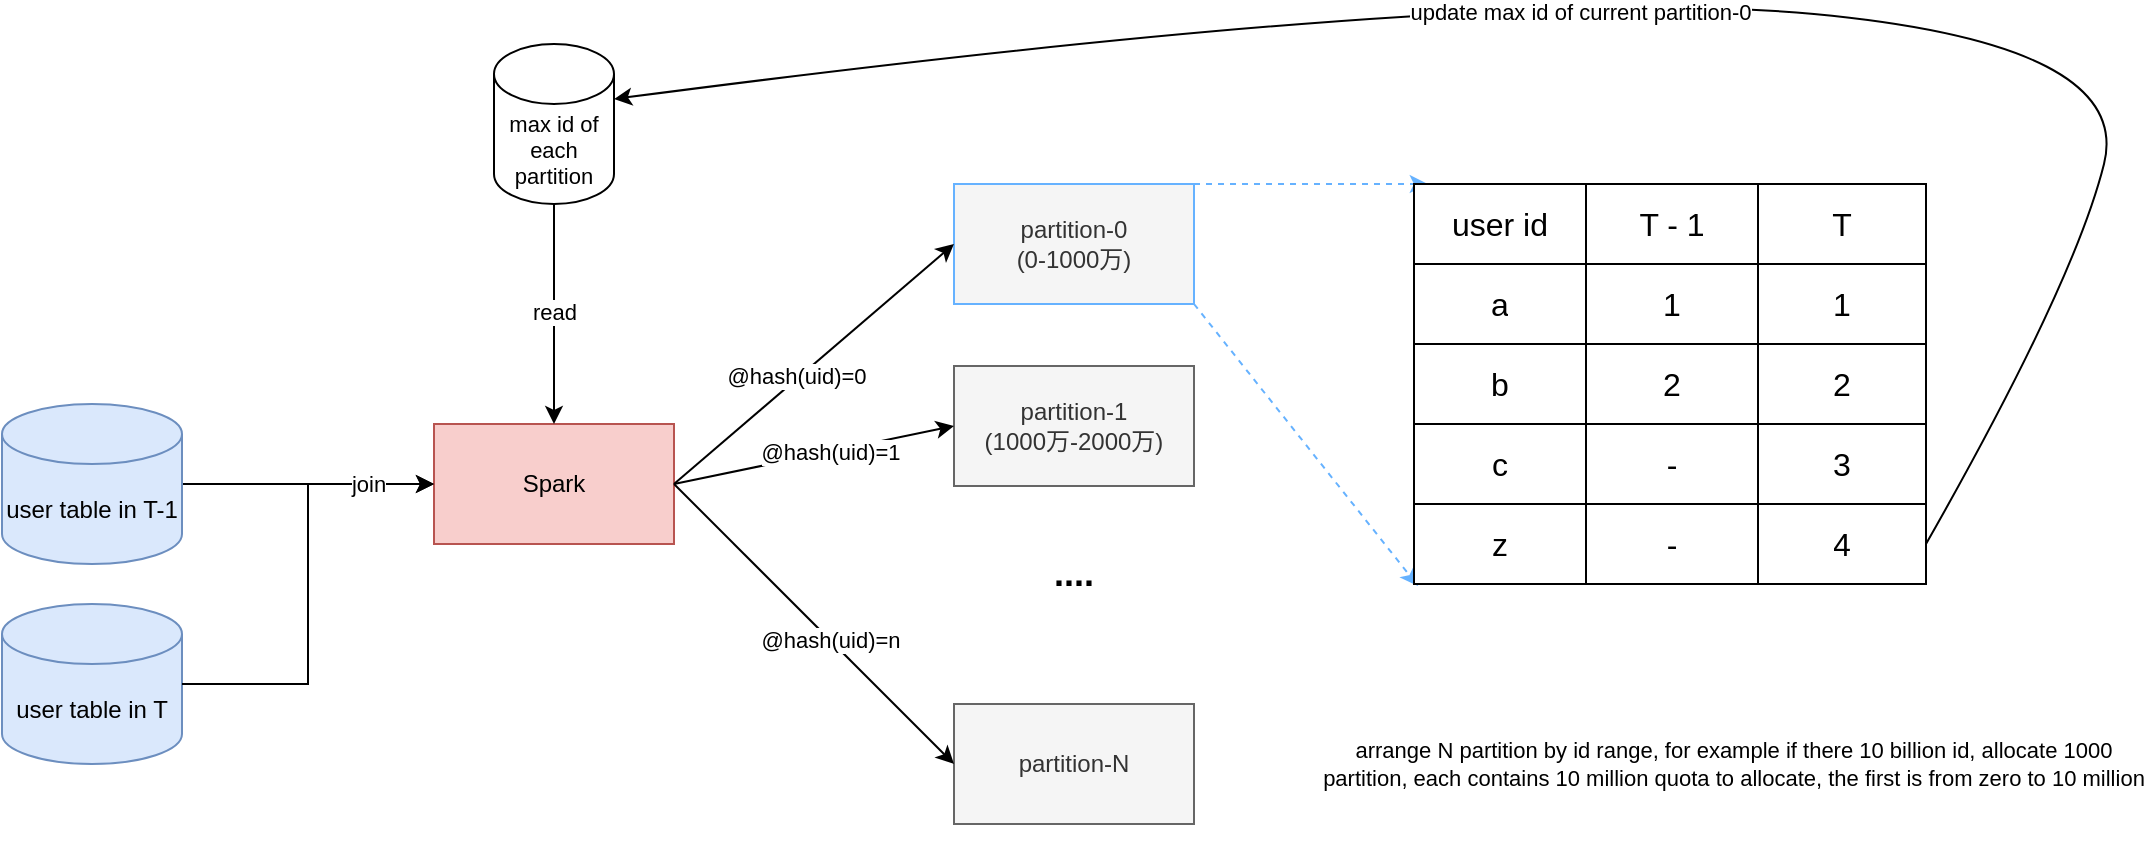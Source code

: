 <mxfile version="22.0.8" type="github">
  <diagram name="第 1 页" id="pNKtV9i5idALMb_1IJTa">
    <mxGraphModel dx="1157" dy="1990" grid="1" gridSize="10" guides="1" tooltips="1" connect="1" arrows="1" fold="1" page="1" pageScale="1" pageWidth="827" pageHeight="1169" math="0" shadow="0">
      <root>
        <mxCell id="0" />
        <mxCell id="1" parent="0" />
        <mxCell id="xP7t9rCbfKgVJXpDtNM3-1" value="Spark" style="rounded=0;whiteSpace=wrap;html=1;fillColor=#f8cecc;strokeColor=#b85450;" vertex="1" parent="1">
          <mxGeometry x="240" y="210" width="120" height="60" as="geometry" />
        </mxCell>
        <mxCell id="xP7t9rCbfKgVJXpDtNM3-2" value="" style="edgeStyle=orthogonalEdgeStyle;rounded=0;orthogonalLoop=1;jettySize=auto;html=1;" edge="1" parent="1" source="xP7t9rCbfKgVJXpDtNM3-3" target="xP7t9rCbfKgVJXpDtNM3-1">
          <mxGeometry relative="1" as="geometry" />
        </mxCell>
        <mxCell id="xP7t9rCbfKgVJXpDtNM3-3" value="user table in T-1" style="shape=cylinder3;whiteSpace=wrap;html=1;boundedLbl=1;backgroundOutline=1;size=15;fillColor=#dae8fc;strokeColor=#6c8ebf;" vertex="1" parent="1">
          <mxGeometry x="24" y="200" width="90" height="80" as="geometry" />
        </mxCell>
        <mxCell id="xP7t9rCbfKgVJXpDtNM3-4" value="partition-0&lt;br&gt;(0-1000万)" style="rounded=0;whiteSpace=wrap;html=1;fillColor=#f5f5f5;fontColor=#333333;strokeColor=#66B2FF;" vertex="1" parent="1">
          <mxGeometry x="500" y="90" width="120" height="60" as="geometry" />
        </mxCell>
        <mxCell id="xP7t9rCbfKgVJXpDtNM3-5" value="partition-1&lt;br&gt;(1000万-2000万)" style="rounded=0;whiteSpace=wrap;html=1;fillColor=#f5f5f5;fontColor=#333333;strokeColor=#666666;" vertex="1" parent="1">
          <mxGeometry x="500" y="181" width="120" height="60" as="geometry" />
        </mxCell>
        <mxCell id="xP7t9rCbfKgVJXpDtNM3-6" value="partition-N" style="rounded=0;whiteSpace=wrap;html=1;fillColor=#f5f5f5;fontColor=#333333;strokeColor=#666666;" vertex="1" parent="1">
          <mxGeometry x="500" y="350" width="120" height="60" as="geometry" />
        </mxCell>
        <mxCell id="xP7t9rCbfKgVJXpDtNM3-7" value="&lt;b&gt;&lt;font style=&quot;font-size: 18px;&quot;&gt;....&lt;/font&gt;&lt;/b&gt;" style="text;html=1;strokeColor=none;fillColor=none;align=center;verticalAlign=middle;whiteSpace=wrap;rounded=0;" vertex="1" parent="1">
          <mxGeometry x="530" y="270" width="60" height="30" as="geometry" />
        </mxCell>
        <mxCell id="xP7t9rCbfKgVJXpDtNM3-8" value="" style="endArrow=classic;html=1;rounded=0;fontSize=11;entryX=0;entryY=0.5;entryDx=0;entryDy=0;exitX=1;exitY=0.5;exitDx=0;exitDy=0;" edge="1" parent="1" source="xP7t9rCbfKgVJXpDtNM3-1" target="xP7t9rCbfKgVJXpDtNM3-4">
          <mxGeometry width="50" height="50" relative="1" as="geometry">
            <mxPoint x="350" y="420" as="sourcePoint" />
            <mxPoint x="400" y="370" as="targetPoint" />
          </mxGeometry>
        </mxCell>
        <mxCell id="xP7t9rCbfKgVJXpDtNM3-9" value="@hash(uid)=0" style="edgeLabel;html=1;align=center;verticalAlign=middle;resizable=0;points=[];fontSize=11;" vertex="1" connectable="0" parent="xP7t9rCbfKgVJXpDtNM3-8">
          <mxGeometry x="-0.116" y="1" relative="1" as="geometry">
            <mxPoint as="offset" />
          </mxGeometry>
        </mxCell>
        <mxCell id="xP7t9rCbfKgVJXpDtNM3-10" value="" style="endArrow=classic;html=1;rounded=0;fontSize=11;entryX=0;entryY=0.5;entryDx=0;entryDy=0;exitX=1;exitY=0.5;exitDx=0;exitDy=0;" edge="1" parent="1" source="xP7t9rCbfKgVJXpDtNM3-1" target="xP7t9rCbfKgVJXpDtNM3-5">
          <mxGeometry width="50" height="50" relative="1" as="geometry">
            <mxPoint x="370" y="250" as="sourcePoint" />
            <mxPoint x="530" y="130" as="targetPoint" />
          </mxGeometry>
        </mxCell>
        <mxCell id="xP7t9rCbfKgVJXpDtNM3-11" value="@hash(uid)=1" style="edgeLabel;html=1;align=center;verticalAlign=middle;resizable=0;points=[];fontSize=11;" vertex="1" connectable="0" parent="xP7t9rCbfKgVJXpDtNM3-10">
          <mxGeometry x="0.112" relative="1" as="geometry">
            <mxPoint as="offset" />
          </mxGeometry>
        </mxCell>
        <mxCell id="xP7t9rCbfKgVJXpDtNM3-12" value="" style="endArrow=classic;html=1;rounded=0;fontSize=11;entryX=0;entryY=0.5;entryDx=0;entryDy=0;exitX=1;exitY=0.5;exitDx=0;exitDy=0;" edge="1" parent="1" source="xP7t9rCbfKgVJXpDtNM3-1" target="xP7t9rCbfKgVJXpDtNM3-6">
          <mxGeometry width="50" height="50" relative="1" as="geometry">
            <mxPoint x="370" y="250" as="sourcePoint" />
            <mxPoint x="530" y="210" as="targetPoint" />
          </mxGeometry>
        </mxCell>
        <mxCell id="xP7t9rCbfKgVJXpDtNM3-13" value="@hash(uid)=n" style="edgeLabel;html=1;align=center;verticalAlign=middle;resizable=0;points=[];fontSize=11;" vertex="1" connectable="0" parent="xP7t9rCbfKgVJXpDtNM3-12">
          <mxGeometry x="0.112" relative="1" as="geometry">
            <mxPoint as="offset" />
          </mxGeometry>
        </mxCell>
        <mxCell id="xP7t9rCbfKgVJXpDtNM3-14" value="user table in T" style="shape=cylinder3;whiteSpace=wrap;html=1;boundedLbl=1;backgroundOutline=1;size=15;fillColor=#dae8fc;strokeColor=#6c8ebf;" vertex="1" parent="1">
          <mxGeometry x="24" y="300" width="90" height="80" as="geometry" />
        </mxCell>
        <mxCell id="xP7t9rCbfKgVJXpDtNM3-15" value="" style="edgeStyle=orthogonalEdgeStyle;rounded=0;orthogonalLoop=1;jettySize=auto;html=1;entryX=0;entryY=0.5;entryDx=0;entryDy=0;" edge="1" parent="1" source="xP7t9rCbfKgVJXpDtNM3-14" target="xP7t9rCbfKgVJXpDtNM3-1">
          <mxGeometry relative="1" as="geometry">
            <mxPoint x="150" y="250" as="sourcePoint" />
            <mxPoint x="250" y="250" as="targetPoint" />
          </mxGeometry>
        </mxCell>
        <mxCell id="xP7t9rCbfKgVJXpDtNM3-16" value="join" style="edgeLabel;html=1;align=center;verticalAlign=middle;resizable=0;points=[];fontSize=11;" vertex="1" connectable="0" parent="xP7t9rCbfKgVJXpDtNM3-15">
          <mxGeometry x="0.708" relative="1" as="geometry">
            <mxPoint as="offset" />
          </mxGeometry>
        </mxCell>
        <mxCell id="xP7t9rCbfKgVJXpDtNM3-17" value="arrange N partition by id range, for example if there 10 billion id, allocate 1000 partition, each contains 10 million quota to allocate, the first is from zero to 10 million" style="text;html=1;strokeColor=none;fillColor=none;align=center;verticalAlign=middle;whiteSpace=wrap;rounded=0;fontSize=11;" vertex="1" parent="1">
          <mxGeometry x="680" y="340" width="420" height="80" as="geometry" />
        </mxCell>
        <mxCell id="xP7t9rCbfKgVJXpDtNM3-19" value="" style="endArrow=classic;html=1;rounded=0;fontSize=11;exitX=1;exitY=0;exitDx=0;exitDy=0;dashed=1;entryX=0.027;entryY=0;entryDx=0;entryDy=0;entryPerimeter=0;strokeColor=#66B2FF;" edge="1" parent="1" source="xP7t9rCbfKgVJXpDtNM3-4" target="xP7t9rCbfKgVJXpDtNM3-22">
          <mxGeometry width="50" height="50" relative="1" as="geometry">
            <mxPoint x="670" y="90" as="sourcePoint" />
            <mxPoint x="720" y="140" as="targetPoint" />
          </mxGeometry>
        </mxCell>
        <mxCell id="xP7t9rCbfKgVJXpDtNM3-20" value="" style="endArrow=classic;html=1;rounded=0;fontSize=11;exitX=1;exitY=1;exitDx=0;exitDy=0;entryX=0.008;entryY=1.025;entryDx=0;entryDy=0;entryPerimeter=0;dashed=1;strokeColor=#66B2FF;" edge="1" parent="1" source="xP7t9rCbfKgVJXpDtNM3-4" target="xP7t9rCbfKgVJXpDtNM3-38">
          <mxGeometry width="50" height="50" relative="1" as="geometry">
            <mxPoint x="660" y="330" as="sourcePoint" />
            <mxPoint x="710" y="280" as="targetPoint" />
          </mxGeometry>
        </mxCell>
        <mxCell id="xP7t9rCbfKgVJXpDtNM3-21" value="" style="shape=table;startSize=0;container=1;collapsible=0;childLayout=tableLayout;fontSize=16;strokeColor=#000000;" vertex="1" parent="1">
          <mxGeometry x="730" y="90" width="256" height="200" as="geometry" />
        </mxCell>
        <mxCell id="xP7t9rCbfKgVJXpDtNM3-22" value="" style="shape=tableRow;horizontal=0;startSize=0;swimlaneHead=0;swimlaneBody=0;strokeColor=inherit;top=0;left=0;bottom=0;right=0;collapsible=0;dropTarget=0;fillColor=none;points=[[0,0.5],[1,0.5]];portConstraint=eastwest;fontSize=16;" vertex="1" parent="xP7t9rCbfKgVJXpDtNM3-21">
          <mxGeometry width="256" height="40" as="geometry" />
        </mxCell>
        <mxCell id="xP7t9rCbfKgVJXpDtNM3-23" value="user id" style="shape=partialRectangle;html=1;whiteSpace=wrap;connectable=0;strokeColor=inherit;overflow=hidden;fillColor=none;top=0;left=0;bottom=0;right=0;pointerEvents=1;fontSize=16;" vertex="1" parent="xP7t9rCbfKgVJXpDtNM3-22">
          <mxGeometry width="86" height="40" as="geometry">
            <mxRectangle width="86" height="40" as="alternateBounds" />
          </mxGeometry>
        </mxCell>
        <mxCell id="xP7t9rCbfKgVJXpDtNM3-24" value="T - 1" style="shape=partialRectangle;html=1;whiteSpace=wrap;connectable=0;strokeColor=inherit;overflow=hidden;fillColor=none;top=0;left=0;bottom=0;right=0;pointerEvents=1;fontSize=16;" vertex="1" parent="xP7t9rCbfKgVJXpDtNM3-22">
          <mxGeometry x="86" width="86" height="40" as="geometry">
            <mxRectangle width="86" height="40" as="alternateBounds" />
          </mxGeometry>
        </mxCell>
        <mxCell id="xP7t9rCbfKgVJXpDtNM3-25" value="T" style="shape=partialRectangle;html=1;whiteSpace=wrap;connectable=0;strokeColor=inherit;overflow=hidden;fillColor=none;top=0;left=0;bottom=0;right=0;pointerEvents=1;fontSize=16;" vertex="1" parent="xP7t9rCbfKgVJXpDtNM3-22">
          <mxGeometry x="172" width="84" height="40" as="geometry">
            <mxRectangle width="84" height="40" as="alternateBounds" />
          </mxGeometry>
        </mxCell>
        <mxCell id="xP7t9rCbfKgVJXpDtNM3-26" value="" style="shape=tableRow;horizontal=0;startSize=0;swimlaneHead=0;swimlaneBody=0;strokeColor=inherit;top=0;left=0;bottom=0;right=0;collapsible=0;dropTarget=0;fillColor=none;points=[[0,0.5],[1,0.5]];portConstraint=eastwest;fontSize=16;" vertex="1" parent="xP7t9rCbfKgVJXpDtNM3-21">
          <mxGeometry y="40" width="256" height="40" as="geometry" />
        </mxCell>
        <mxCell id="xP7t9rCbfKgVJXpDtNM3-27" value="a" style="shape=partialRectangle;html=1;whiteSpace=wrap;connectable=0;strokeColor=inherit;overflow=hidden;fillColor=none;top=0;left=0;bottom=0;right=0;pointerEvents=1;fontSize=16;" vertex="1" parent="xP7t9rCbfKgVJXpDtNM3-26">
          <mxGeometry width="86" height="40" as="geometry">
            <mxRectangle width="86" height="40" as="alternateBounds" />
          </mxGeometry>
        </mxCell>
        <mxCell id="xP7t9rCbfKgVJXpDtNM3-28" value="1" style="shape=partialRectangle;html=1;whiteSpace=wrap;connectable=0;strokeColor=inherit;overflow=hidden;fillColor=none;top=0;left=0;bottom=0;right=0;pointerEvents=1;fontSize=16;" vertex="1" parent="xP7t9rCbfKgVJXpDtNM3-26">
          <mxGeometry x="86" width="86" height="40" as="geometry">
            <mxRectangle width="86" height="40" as="alternateBounds" />
          </mxGeometry>
        </mxCell>
        <mxCell id="xP7t9rCbfKgVJXpDtNM3-29" value="1" style="shape=partialRectangle;html=1;whiteSpace=wrap;connectable=0;strokeColor=inherit;overflow=hidden;fillColor=none;top=0;left=0;bottom=0;right=0;pointerEvents=1;fontSize=16;" vertex="1" parent="xP7t9rCbfKgVJXpDtNM3-26">
          <mxGeometry x="172" width="84" height="40" as="geometry">
            <mxRectangle width="84" height="40" as="alternateBounds" />
          </mxGeometry>
        </mxCell>
        <mxCell id="xP7t9rCbfKgVJXpDtNM3-30" value="" style="shape=tableRow;horizontal=0;startSize=0;swimlaneHead=0;swimlaneBody=0;strokeColor=inherit;top=0;left=0;bottom=0;right=0;collapsible=0;dropTarget=0;fillColor=none;points=[[0,0.5],[1,0.5]];portConstraint=eastwest;fontSize=16;" vertex="1" parent="xP7t9rCbfKgVJXpDtNM3-21">
          <mxGeometry y="80" width="256" height="40" as="geometry" />
        </mxCell>
        <mxCell id="xP7t9rCbfKgVJXpDtNM3-31" value="b" style="shape=partialRectangle;html=1;whiteSpace=wrap;connectable=0;strokeColor=inherit;overflow=hidden;fillColor=none;top=0;left=0;bottom=0;right=0;pointerEvents=1;fontSize=16;" vertex="1" parent="xP7t9rCbfKgVJXpDtNM3-30">
          <mxGeometry width="86" height="40" as="geometry">
            <mxRectangle width="86" height="40" as="alternateBounds" />
          </mxGeometry>
        </mxCell>
        <mxCell id="xP7t9rCbfKgVJXpDtNM3-32" value="2" style="shape=partialRectangle;html=1;whiteSpace=wrap;connectable=0;strokeColor=inherit;overflow=hidden;fillColor=none;top=0;left=0;bottom=0;right=0;pointerEvents=1;fontSize=16;" vertex="1" parent="xP7t9rCbfKgVJXpDtNM3-30">
          <mxGeometry x="86" width="86" height="40" as="geometry">
            <mxRectangle width="86" height="40" as="alternateBounds" />
          </mxGeometry>
        </mxCell>
        <mxCell id="xP7t9rCbfKgVJXpDtNM3-33" value="2" style="shape=partialRectangle;html=1;whiteSpace=wrap;connectable=0;strokeColor=inherit;overflow=hidden;fillColor=none;top=0;left=0;bottom=0;right=0;pointerEvents=1;fontSize=16;" vertex="1" parent="xP7t9rCbfKgVJXpDtNM3-30">
          <mxGeometry x="172" width="84" height="40" as="geometry">
            <mxRectangle width="84" height="40" as="alternateBounds" />
          </mxGeometry>
        </mxCell>
        <mxCell id="xP7t9rCbfKgVJXpDtNM3-34" value="" style="shape=tableRow;horizontal=0;startSize=0;swimlaneHead=0;swimlaneBody=0;strokeColor=inherit;top=0;left=0;bottom=0;right=0;collapsible=0;dropTarget=0;fillColor=none;points=[[0,0.5],[1,0.5]];portConstraint=eastwest;fontSize=16;" vertex="1" parent="xP7t9rCbfKgVJXpDtNM3-21">
          <mxGeometry y="120" width="256" height="40" as="geometry" />
        </mxCell>
        <mxCell id="xP7t9rCbfKgVJXpDtNM3-35" value="c" style="shape=partialRectangle;html=1;whiteSpace=wrap;connectable=0;strokeColor=inherit;overflow=hidden;fillColor=none;top=0;left=0;bottom=0;right=0;pointerEvents=1;fontSize=16;" vertex="1" parent="xP7t9rCbfKgVJXpDtNM3-34">
          <mxGeometry width="86" height="40" as="geometry">
            <mxRectangle width="86" height="40" as="alternateBounds" />
          </mxGeometry>
        </mxCell>
        <mxCell id="xP7t9rCbfKgVJXpDtNM3-36" value="-" style="shape=partialRectangle;html=1;whiteSpace=wrap;connectable=0;strokeColor=inherit;overflow=hidden;fillColor=none;top=0;left=0;bottom=0;right=0;pointerEvents=1;fontSize=16;" vertex="1" parent="xP7t9rCbfKgVJXpDtNM3-34">
          <mxGeometry x="86" width="86" height="40" as="geometry">
            <mxRectangle width="86" height="40" as="alternateBounds" />
          </mxGeometry>
        </mxCell>
        <mxCell id="xP7t9rCbfKgVJXpDtNM3-37" value="3" style="shape=partialRectangle;html=1;whiteSpace=wrap;connectable=0;strokeColor=inherit;overflow=hidden;fillColor=none;top=0;left=0;bottom=0;right=0;pointerEvents=1;fontSize=16;" vertex="1" parent="xP7t9rCbfKgVJXpDtNM3-34">
          <mxGeometry x="172" width="84" height="40" as="geometry">
            <mxRectangle width="84" height="40" as="alternateBounds" />
          </mxGeometry>
        </mxCell>
        <mxCell id="xP7t9rCbfKgVJXpDtNM3-38" value="" style="shape=tableRow;horizontal=0;startSize=0;swimlaneHead=0;swimlaneBody=0;strokeColor=inherit;top=0;left=0;bottom=0;right=0;collapsible=0;dropTarget=0;fillColor=none;points=[[0,0.5],[1,0.5]];portConstraint=eastwest;fontSize=16;" vertex="1" parent="xP7t9rCbfKgVJXpDtNM3-21">
          <mxGeometry y="160" width="256" height="40" as="geometry" />
        </mxCell>
        <mxCell id="xP7t9rCbfKgVJXpDtNM3-39" value="z" style="shape=partialRectangle;html=1;whiteSpace=wrap;connectable=0;strokeColor=inherit;overflow=hidden;fillColor=none;top=0;left=0;bottom=0;right=0;pointerEvents=1;fontSize=16;" vertex="1" parent="xP7t9rCbfKgVJXpDtNM3-38">
          <mxGeometry width="86" height="40" as="geometry">
            <mxRectangle width="86" height="40" as="alternateBounds" />
          </mxGeometry>
        </mxCell>
        <mxCell id="xP7t9rCbfKgVJXpDtNM3-40" value="-" style="shape=partialRectangle;html=1;whiteSpace=wrap;connectable=0;strokeColor=inherit;overflow=hidden;fillColor=none;top=0;left=0;bottom=0;right=0;pointerEvents=1;fontSize=16;" vertex="1" parent="xP7t9rCbfKgVJXpDtNM3-38">
          <mxGeometry x="86" width="86" height="40" as="geometry">
            <mxRectangle width="86" height="40" as="alternateBounds" />
          </mxGeometry>
        </mxCell>
        <mxCell id="xP7t9rCbfKgVJXpDtNM3-41" value="4" style="shape=partialRectangle;html=1;whiteSpace=wrap;connectable=0;strokeColor=inherit;overflow=hidden;fillColor=none;top=0;left=0;bottom=0;right=0;pointerEvents=1;fontSize=16;" vertex="1" parent="xP7t9rCbfKgVJXpDtNM3-38">
          <mxGeometry x="172" width="84" height="40" as="geometry">
            <mxRectangle width="84" height="40" as="alternateBounds" />
          </mxGeometry>
        </mxCell>
        <mxCell id="xP7t9rCbfKgVJXpDtNM3-43" value="" style="edgeStyle=orthogonalEdgeStyle;curved=1;rounded=0;orthogonalLoop=1;jettySize=auto;html=1;strokeColor=#000000;fontSize=11;" edge="1" parent="1" source="xP7t9rCbfKgVJXpDtNM3-45" target="xP7t9rCbfKgVJXpDtNM3-1">
          <mxGeometry relative="1" as="geometry" />
        </mxCell>
        <mxCell id="xP7t9rCbfKgVJXpDtNM3-44" value="read" style="edgeLabel;html=1;align=center;verticalAlign=middle;resizable=0;points=[];fontSize=11;" vertex="1" connectable="0" parent="xP7t9rCbfKgVJXpDtNM3-43">
          <mxGeometry x="-0.045" relative="1" as="geometry">
            <mxPoint y="1" as="offset" />
          </mxGeometry>
        </mxCell>
        <mxCell id="xP7t9rCbfKgVJXpDtNM3-45" value="max id of each partition" style="shape=cylinder3;whiteSpace=wrap;html=1;boundedLbl=1;backgroundOutline=1;size=15;strokeColor=#000000;fontSize=11;fillColor=none;" vertex="1" parent="1">
          <mxGeometry x="270" y="20" width="60" height="80" as="geometry" />
        </mxCell>
        <mxCell id="xP7t9rCbfKgVJXpDtNM3-46" value="" style="endArrow=classic;html=1;rounded=0;strokeColor=#000000;fontSize=11;curved=1;entryX=1;entryY=0;entryDx=0;entryDy=27.5;entryPerimeter=0;exitX=1;exitY=0.5;exitDx=0;exitDy=0;" edge="1" parent="1" source="xP7t9rCbfKgVJXpDtNM3-38" target="xP7t9rCbfKgVJXpDtNM3-45">
          <mxGeometry width="50" height="50" relative="1" as="geometry">
            <mxPoint x="1090" y="210" as="sourcePoint" />
            <mxPoint x="1120" y="190" as="targetPoint" />
            <Array as="points">
              <mxPoint x="1060" y="140" />
              <mxPoint x="1090" y="20" />
              <mxPoint x="770" y="-10" />
            </Array>
          </mxGeometry>
        </mxCell>
        <mxCell id="xP7t9rCbfKgVJXpDtNM3-47" value="update max id of current partition-0" style="edgeLabel;html=1;align=center;verticalAlign=middle;resizable=0;points=[];fontSize=11;" vertex="1" connectable="0" parent="xP7t9rCbfKgVJXpDtNM3-46">
          <mxGeometry x="0.061" y="10" relative="1" as="geometry">
            <mxPoint as="offset" />
          </mxGeometry>
        </mxCell>
      </root>
    </mxGraphModel>
  </diagram>
</mxfile>
